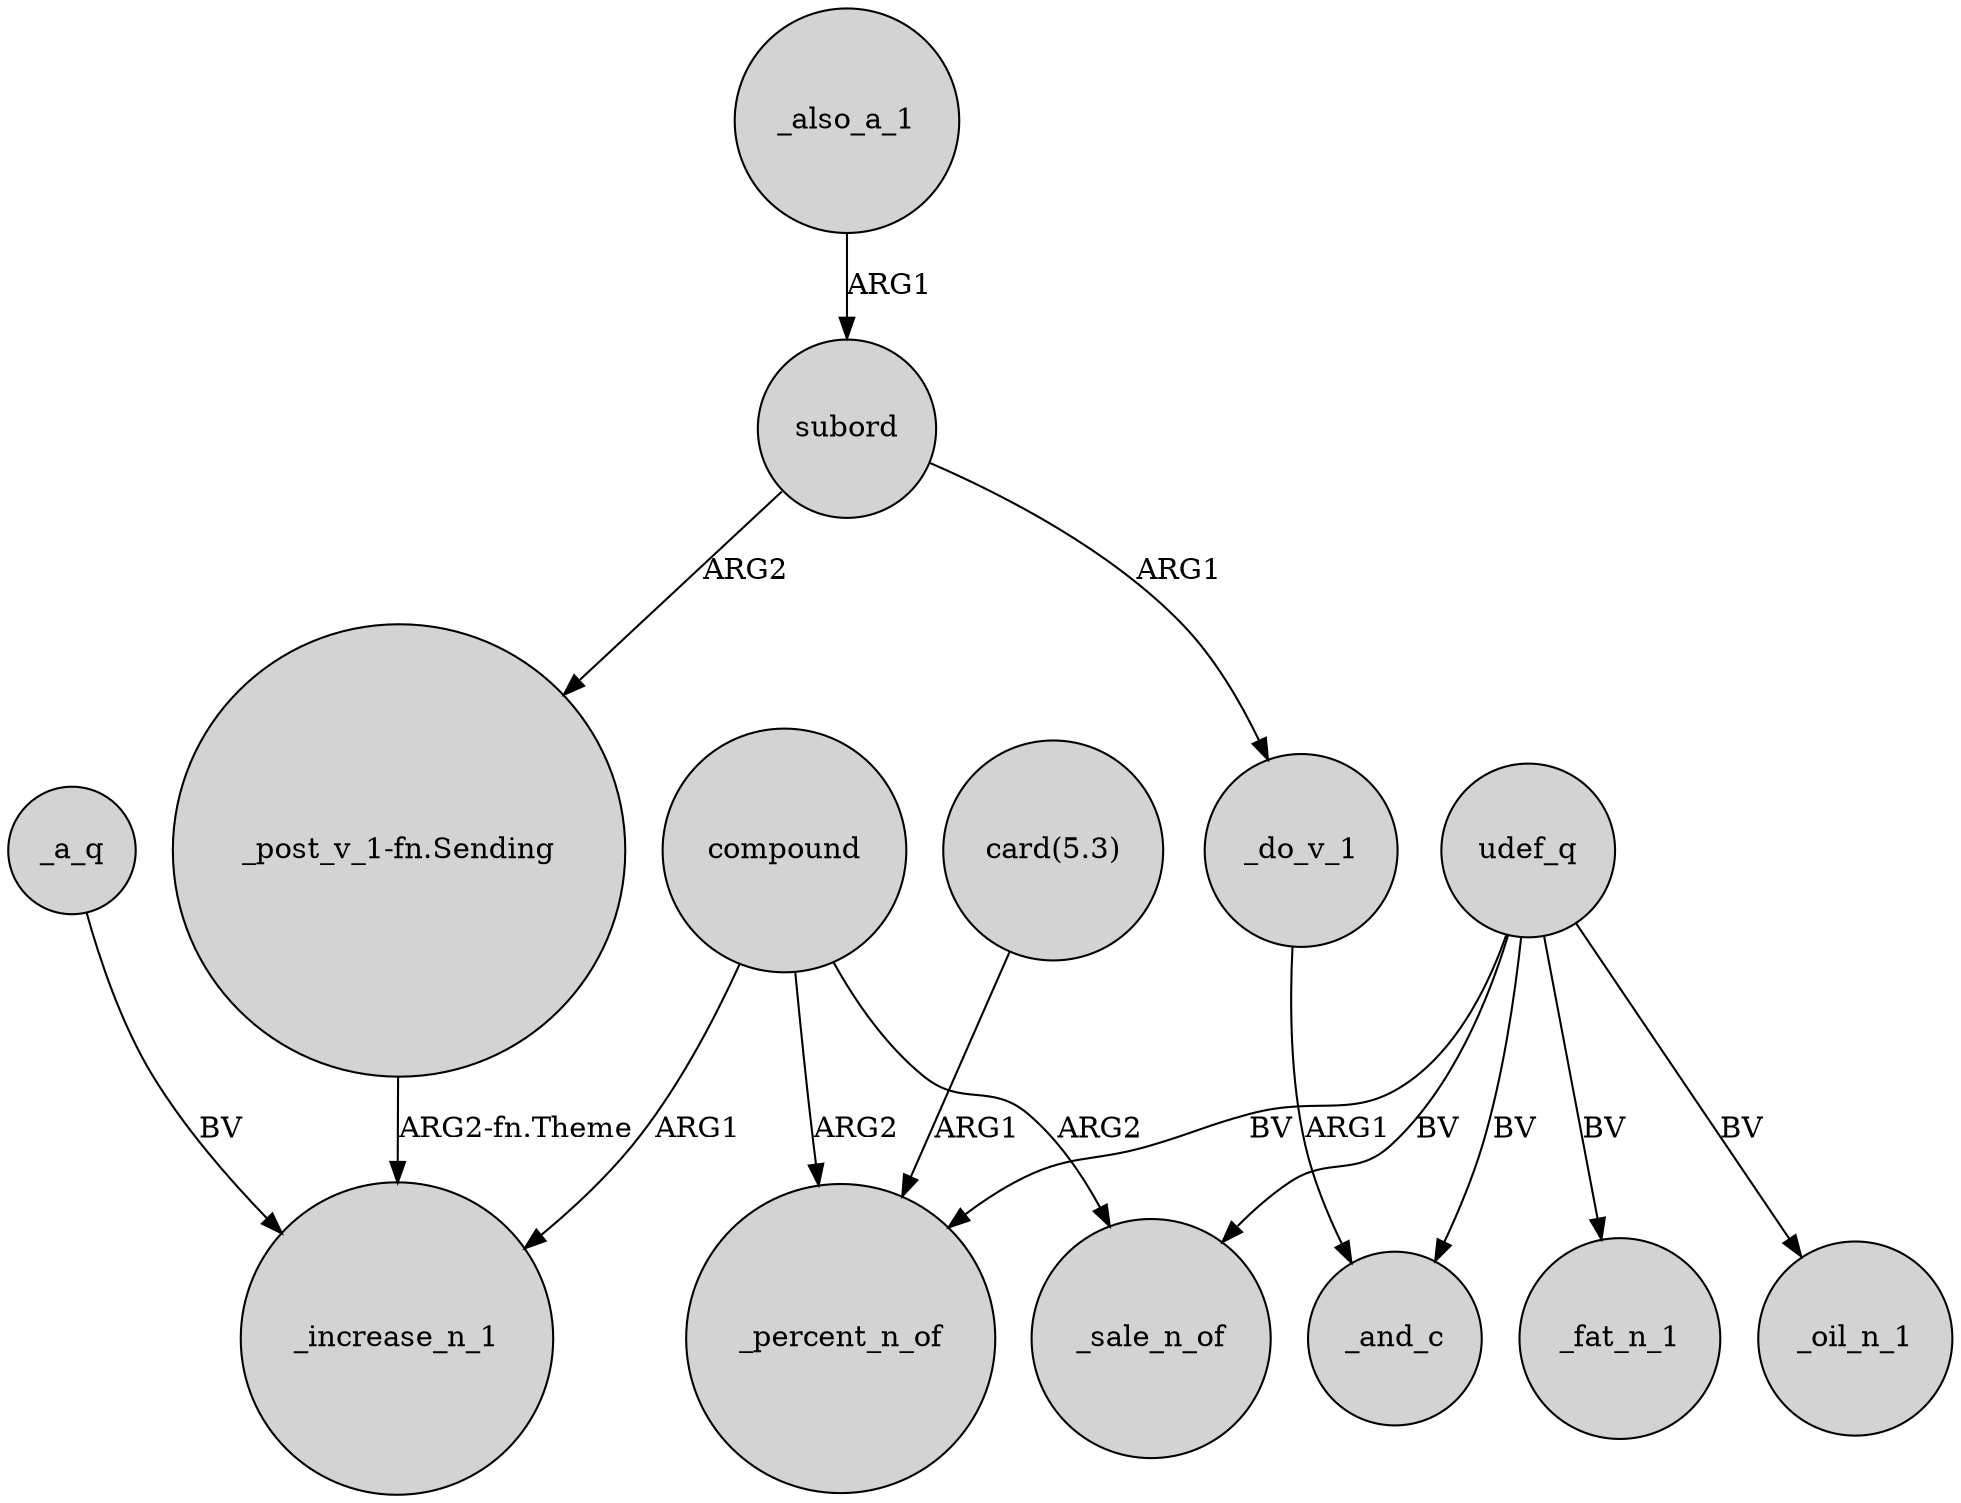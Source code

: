 digraph {
	node [shape=circle style=filled]
	udef_q -> _sale_n_of [label=BV]
	compound -> _sale_n_of [label=ARG2]
	compound -> _increase_n_1 [label=ARG1]
	_a_q -> _increase_n_1 [label=BV]
	_also_a_1 -> subord [label=ARG1]
	_do_v_1 -> _and_c [label=ARG1]
	udef_q -> _percent_n_of [label=BV]
	udef_q -> _fat_n_1 [label=BV]
	compound -> _percent_n_of [label=ARG2]
	udef_q -> _and_c [label=BV]
	"card(5.3)" -> _percent_n_of [label=ARG1]
	subord -> "_post_v_1-fn.Sending" [label=ARG2]
	"_post_v_1-fn.Sending" -> _increase_n_1 [label="ARG2-fn.Theme"]
	udef_q -> _oil_n_1 [label=BV]
	subord -> _do_v_1 [label=ARG1]
}
